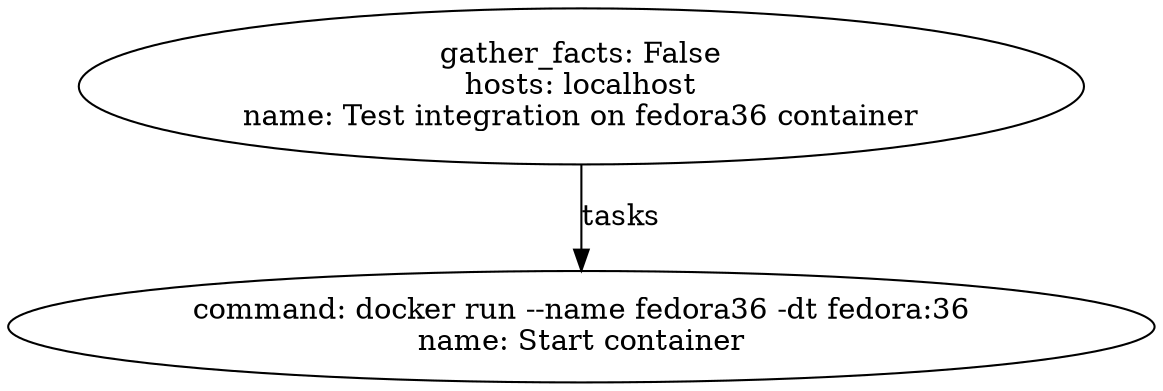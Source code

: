digraph graphname {
2135 [label="command: docker run --name fedora36 -dt fedora:36\nname: Start container\n"];
2134 [label="gather_facts: False\nhosts: localhost\nname: Test integration on fedora36 container\n"];
2134 -> 2135 [label="tasks"];
}
